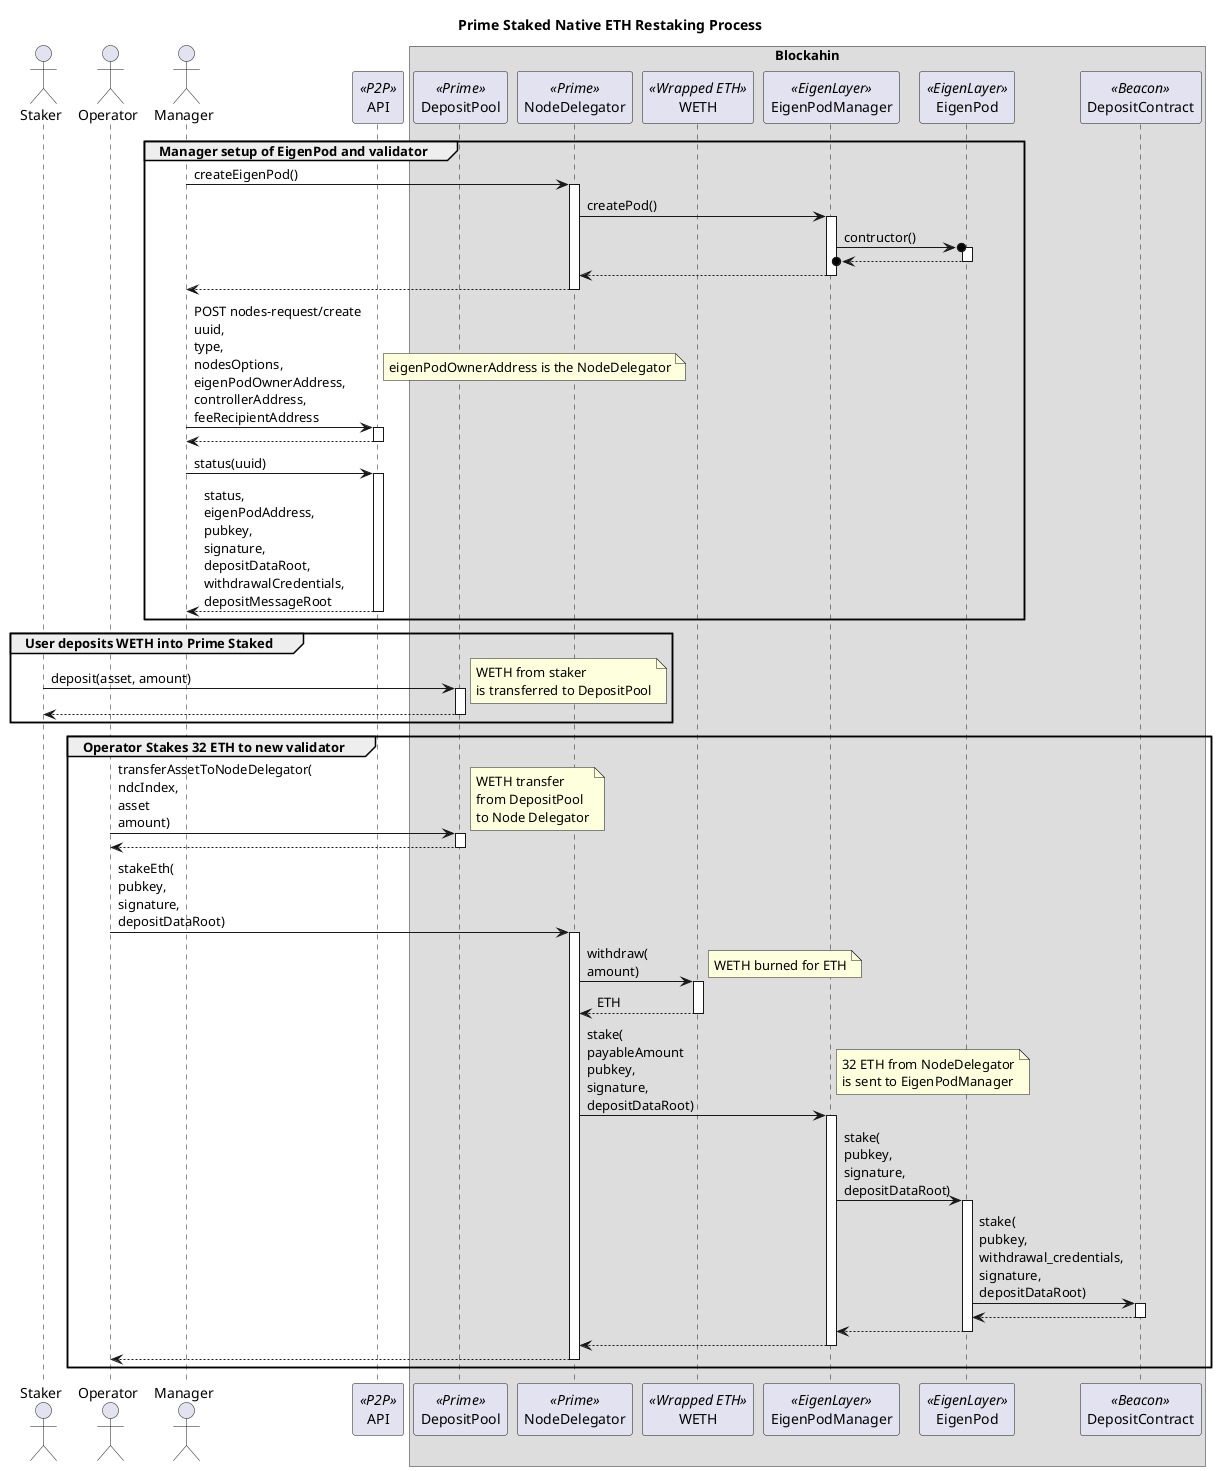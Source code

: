 @startuml

skinparam tabSize 2

title "Prime Staked Native ETH Restaking Process"

actor "Staker" as staker
actor "Operator" as op
actor "Manager" as man
participant "API" as api <<P2P>>

box "Blockahin"
participant "DepositPool" as dp <<Prime>>
participant "NodeDelegator" as nd <<Prime>>
participant "WETH" as weth <<Wrapped ETH>>
participant "EigenPodManager" as podMan <<EigenLayer>>
participant "EigenPod" as pod <<EigenLayer>>
participant "DepositContract" as dep <<Beacon>>
end box

group Manager setup of EigenPod and validator
man -> nd : createEigenPod()
activate nd
nd -> podMan : createPod()
activate podMan
podMan ->o pod: contructor()
activate pod
return
return
return

man -> api: POST nodes-request/create\nuuid,\ntype,\nnodesOptions,\neigenPodOwnerAddress,\ncontrollerAddress,\nfeeRecipientAddress
activate api
note right : eigenPodOwnerAddress is the NodeDelegator
return

man -> api: status(uuid)
activate api
return status,\neigenPodAddress,\npubkey,\nsignature,\ndepositDataRoot,\nwithdrawalCredentials,\ndepositMessageRoot

end group

group User deposits WETH into Prime Staked

staker -> dp : deposit(asset, amount)
note right : WETH from staker\nis transferred to DepositPool
activate dp
return

end group

group Operator Stakes 32 ETH to new validator

op -> dp : transferAssetToNodeDelegator(\nndcIndex,\nasset\namount)
activate dp
note right : WETH transfer\nfrom DepositPool\nto Node Delegator
return


op -> nd : stakeEth(\npubkey,\nsignature,\ndepositDataRoot)
activate nd
nd -> weth : withdraw(\namount)
activate weth
note right : WETH burned for ETH
return ETH
nd -> podMan : stake(\npayableAmount\npubkey,\nsignature,\ndepositDataRoot)
note right : 32 ETH from NodeDelegator\nis sent to EigenPodManager
activate podMan
podMan -> pod : stake(\npubkey,\nsignature,\ndepositDataRoot)
activate pod
pod -> dep : stake(\npubkey,\nwithdrawal_credentials,\nsignature,\ndepositDataRoot)
activate dep
return
return
return
return
' man -> dep : deposit(\npubkey,\nsignature,\ndeposit_data_root)
' activate dep
' return
end group

' group Manager adds another validator

' man -> api: POST nodes-request/create\nuuid,\ntype,\nnodesOptions,\neigenPodOwnerAddress,\ncontrollerAddress,\nfeeRecipientAddress
' activate api
' note right : eigenPodOwnerAddress is the NodeDelegator
' return

' man -> api: status(uuid)
' activate api
' return status,\neigenPodAddress,\npubkey,\nsignature,\ndepositDataRoot,\nwithdrawalCredentials,\ndepositMessageRoot

' end group

@enduml
